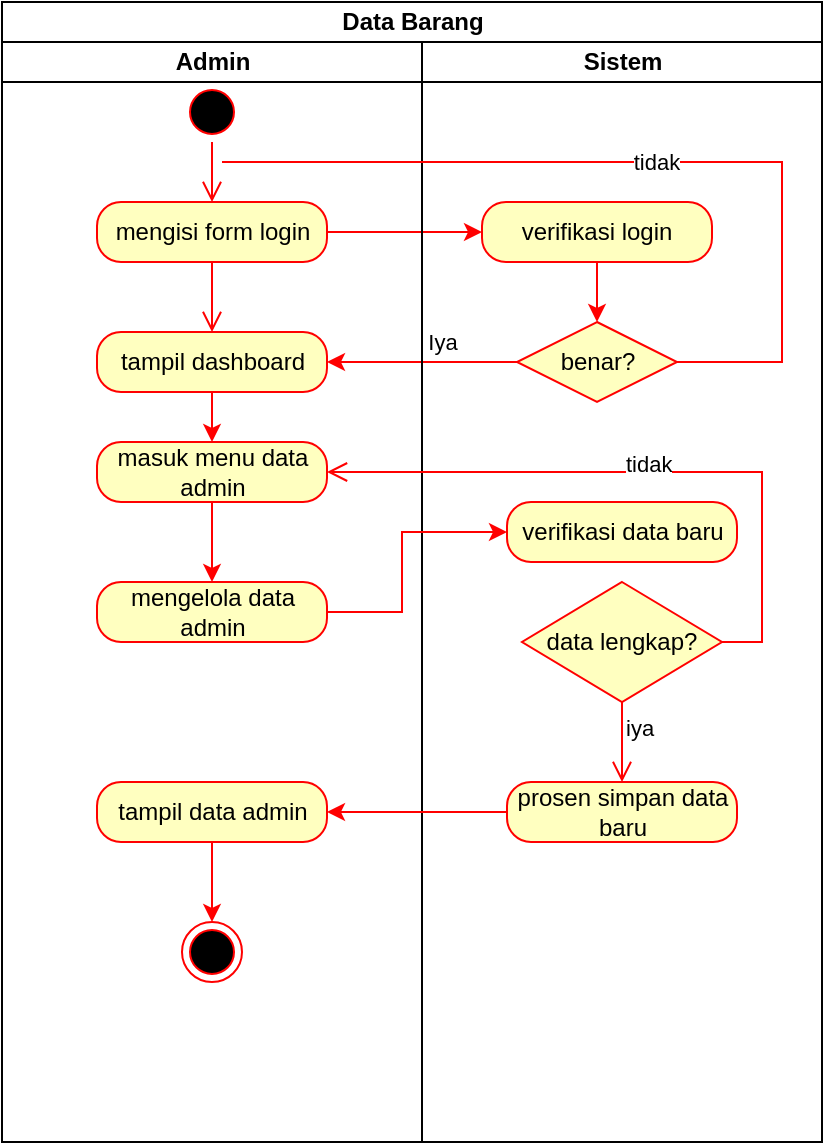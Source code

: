 <mxfile version="20.8.23" type="github">
  <diagram name="Page-1" id="Vz5kV5Koc8dBTyyTWOG0">
    <mxGraphModel dx="880" dy="387" grid="1" gridSize="10" guides="1" tooltips="1" connect="1" arrows="1" fold="1" page="1" pageScale="1" pageWidth="850" pageHeight="1100" math="0" shadow="0">
      <root>
        <mxCell id="0" />
        <mxCell id="1" parent="0" />
        <mxCell id="wo3jyWPmGM6vL8JAsNU_-1" value="Data Barang" style="swimlane;childLayout=stackLayout;resizeParent=1;resizeParentMax=0;startSize=20;html=1;" parent="1" vertex="1">
          <mxGeometry x="220.0" y="60" width="410" height="570" as="geometry" />
        </mxCell>
        <mxCell id="wo3jyWPmGM6vL8JAsNU_-2" value="Admin" style="swimlane;startSize=20;html=1;" parent="wo3jyWPmGM6vL8JAsNU_-1" vertex="1">
          <mxGeometry y="20" width="210" height="550" as="geometry" />
        </mxCell>
        <mxCell id="wo3jyWPmGM6vL8JAsNU_-5" value="" style="ellipse;html=1;shape=startState;fillColor=#000000;strokeColor=#ff0000;" parent="wo3jyWPmGM6vL8JAsNU_-2" vertex="1">
          <mxGeometry x="90.0" y="20" width="30" height="30" as="geometry" />
        </mxCell>
        <mxCell id="wo3jyWPmGM6vL8JAsNU_-6" value="" style="edgeStyle=orthogonalEdgeStyle;html=1;verticalAlign=bottom;endArrow=open;endSize=8;strokeColor=#ff0000;rounded=0;" parent="wo3jyWPmGM6vL8JAsNU_-2" source="wo3jyWPmGM6vL8JAsNU_-5" edge="1">
          <mxGeometry relative="1" as="geometry">
            <mxPoint x="105.0" y="80" as="targetPoint" />
          </mxGeometry>
        </mxCell>
        <mxCell id="wo3jyWPmGM6vL8JAsNU_-7" value="mengisi form login" style="rounded=1;whiteSpace=wrap;html=1;arcSize=40;fontColor=#000000;fillColor=#ffffc0;strokeColor=#ff0000;" parent="wo3jyWPmGM6vL8JAsNU_-2" vertex="1">
          <mxGeometry x="47.5" y="80" width="115" height="30" as="geometry" />
        </mxCell>
        <mxCell id="wo3jyWPmGM6vL8JAsNU_-8" value="" style="edgeStyle=orthogonalEdgeStyle;html=1;verticalAlign=bottom;endArrow=open;endSize=8;strokeColor=#FF0000;rounded=0;entryX=0.5;entryY=0;entryDx=0;entryDy=0;" parent="wo3jyWPmGM6vL8JAsNU_-2" source="wo3jyWPmGM6vL8JAsNU_-7" target="wo3jyWPmGM6vL8JAsNU_-19" edge="1">
          <mxGeometry relative="1" as="geometry">
            <mxPoint x="105.0" y="145" as="targetPoint" />
          </mxGeometry>
        </mxCell>
        <mxCell id="wo3jyWPmGM6vL8JAsNU_-23" style="edgeStyle=elbowEdgeStyle;rounded=0;orthogonalLoop=1;jettySize=auto;html=1;exitX=0.5;exitY=1;exitDx=0;exitDy=0;strokeColor=#FF0000;" parent="wo3jyWPmGM6vL8JAsNU_-2" source="wo3jyWPmGM6vL8JAsNU_-19" target="wo3jyWPmGM6vL8JAsNU_-22" edge="1">
          <mxGeometry relative="1" as="geometry" />
        </mxCell>
        <mxCell id="wo3jyWPmGM6vL8JAsNU_-19" value="tampil dashboard" style="rounded=1;whiteSpace=wrap;html=1;arcSize=40;fontColor=#000000;fillColor=#ffffc0;strokeColor=#ff0000;" parent="wo3jyWPmGM6vL8JAsNU_-2" vertex="1">
          <mxGeometry x="47.5" y="145" width="115" height="30" as="geometry" />
        </mxCell>
        <mxCell id="wo3jyWPmGM6vL8JAsNU_-25" style="edgeStyle=elbowEdgeStyle;rounded=0;orthogonalLoop=1;jettySize=auto;html=1;exitX=0.5;exitY=1;exitDx=0;exitDy=0;entryX=0.5;entryY=0;entryDx=0;entryDy=0;strokeColor=#FF0000;" parent="wo3jyWPmGM6vL8JAsNU_-2" source="wo3jyWPmGM6vL8JAsNU_-22" target="wo3jyWPmGM6vL8JAsNU_-24" edge="1">
          <mxGeometry relative="1" as="geometry" />
        </mxCell>
        <mxCell id="wo3jyWPmGM6vL8JAsNU_-22" value="masuk menu data admin" style="rounded=1;whiteSpace=wrap;html=1;arcSize=40;fontColor=#000000;fillColor=#ffffc0;strokeColor=#ff0000;" parent="wo3jyWPmGM6vL8JAsNU_-2" vertex="1">
          <mxGeometry x="47.5" y="200" width="115" height="30" as="geometry" />
        </mxCell>
        <mxCell id="wo3jyWPmGM6vL8JAsNU_-24" value="mengelola data admin" style="rounded=1;whiteSpace=wrap;html=1;arcSize=40;fontColor=#000000;fillColor=#ffffc0;strokeColor=#ff0000;" parent="wo3jyWPmGM6vL8JAsNU_-2" vertex="1">
          <mxGeometry x="47.5" y="270" width="115" height="30" as="geometry" />
        </mxCell>
        <mxCell id="wo3jyWPmGM6vL8JAsNU_-38" style="edgeStyle=elbowEdgeStyle;rounded=0;orthogonalLoop=1;jettySize=auto;html=1;exitX=0.5;exitY=1;exitDx=0;exitDy=0;entryX=0.5;entryY=0;entryDx=0;entryDy=0;strokeColor=#FF0000;" parent="wo3jyWPmGM6vL8JAsNU_-2" source="wo3jyWPmGM6vL8JAsNU_-35" target="wo3jyWPmGM6vL8JAsNU_-37" edge="1">
          <mxGeometry relative="1" as="geometry" />
        </mxCell>
        <mxCell id="wo3jyWPmGM6vL8JAsNU_-35" value="tampil data admin" style="rounded=1;whiteSpace=wrap;html=1;arcSize=40;fontColor=#000000;fillColor=#ffffc0;strokeColor=#ff0000;" parent="wo3jyWPmGM6vL8JAsNU_-2" vertex="1">
          <mxGeometry x="47.5" y="370" width="115" height="30" as="geometry" />
        </mxCell>
        <mxCell id="wo3jyWPmGM6vL8JAsNU_-37" value="" style="ellipse;html=1;shape=endState;fillColor=#000000;strokeColor=#ff0000;" parent="wo3jyWPmGM6vL8JAsNU_-2" vertex="1">
          <mxGeometry x="90.0" y="440" width="30" height="30" as="geometry" />
        </mxCell>
        <mxCell id="wo3jyWPmGM6vL8JAsNU_-15" style="rounded=0;orthogonalLoop=1;jettySize=auto;html=1;exitX=1;exitY=0.5;exitDx=0;exitDy=0;entryX=0;entryY=0.5;entryDx=0;entryDy=0;strokeColor=#FF0000;" parent="wo3jyWPmGM6vL8JAsNU_-1" source="wo3jyWPmGM6vL8JAsNU_-7" target="wo3jyWPmGM6vL8JAsNU_-14" edge="1">
          <mxGeometry relative="1" as="geometry">
            <mxPoint x="220.0" y="60" as="targetPoint" />
          </mxGeometry>
        </mxCell>
        <mxCell id="wo3jyWPmGM6vL8JAsNU_-20" style="edgeStyle=elbowEdgeStyle;rounded=0;orthogonalLoop=1;jettySize=auto;html=1;exitX=0;exitY=0.5;exitDx=0;exitDy=0;entryX=1;entryY=0.5;entryDx=0;entryDy=0;strokeColor=#FF0000;" parent="wo3jyWPmGM6vL8JAsNU_-1" source="wo3jyWPmGM6vL8JAsNU_-9" target="wo3jyWPmGM6vL8JAsNU_-19" edge="1">
          <mxGeometry relative="1" as="geometry" />
        </mxCell>
        <mxCell id="wo3jyWPmGM6vL8JAsNU_-21" value="Iya" style="edgeLabel;html=1;align=center;verticalAlign=middle;resizable=0;points=[];" parent="wo3jyWPmGM6vL8JAsNU_-20" vertex="1" connectable="0">
          <mxGeometry x="-0.4" y="4" relative="1" as="geometry">
            <mxPoint x="-9" y="-14" as="offset" />
          </mxGeometry>
        </mxCell>
        <mxCell id="wo3jyWPmGM6vL8JAsNU_-3" value="Sistem" style="swimlane;startSize=20;html=1;" parent="wo3jyWPmGM6vL8JAsNU_-1" vertex="1">
          <mxGeometry x="210" y="20" width="200" height="550" as="geometry" />
        </mxCell>
        <mxCell id="wo3jyWPmGM6vL8JAsNU_-9" value="benar?" style="rhombus;whiteSpace=wrap;html=1;fontColor=#000000;fillColor=#ffffc0;strokeColor=#ff0000;" parent="wo3jyWPmGM6vL8JAsNU_-3" vertex="1">
          <mxGeometry x="47.5" y="140" width="80" height="40" as="geometry" />
        </mxCell>
        <mxCell id="wo3jyWPmGM6vL8JAsNU_-18" style="edgeStyle=elbowEdgeStyle;rounded=0;orthogonalLoop=1;jettySize=auto;html=1;exitX=0.5;exitY=1;exitDx=0;exitDy=0;entryX=0.5;entryY=0;entryDx=0;entryDy=0;strokeColor=#FF0000;" parent="wo3jyWPmGM6vL8JAsNU_-3" source="wo3jyWPmGM6vL8JAsNU_-14" target="wo3jyWPmGM6vL8JAsNU_-9" edge="1">
          <mxGeometry relative="1" as="geometry" />
        </mxCell>
        <mxCell id="wo3jyWPmGM6vL8JAsNU_-14" value="verifikasi login" style="rounded=1;whiteSpace=wrap;html=1;arcSize=40;fontColor=#000000;fillColor=#ffffc0;strokeColor=#ff0000;" parent="wo3jyWPmGM6vL8JAsNU_-3" vertex="1">
          <mxGeometry x="30" y="80" width="115" height="30" as="geometry" />
        </mxCell>
        <mxCell id="wo3jyWPmGM6vL8JAsNU_-28" value="data lengkap?" style="rhombus;whiteSpace=wrap;html=1;fontColor=#000000;fillColor=#ffffc0;strokeColor=#ff0000;" parent="wo3jyWPmGM6vL8JAsNU_-3" vertex="1">
          <mxGeometry x="50" y="270" width="100" height="60" as="geometry" />
        </mxCell>
        <mxCell id="wo3jyWPmGM6vL8JAsNU_-30" value="iya" style="edgeStyle=orthogonalEdgeStyle;html=1;align=left;verticalAlign=top;endArrow=open;endSize=8;strokeColor=#ff0000;rounded=0;" parent="wo3jyWPmGM6vL8JAsNU_-3" source="wo3jyWPmGM6vL8JAsNU_-28" edge="1">
          <mxGeometry x="-1" relative="1" as="geometry">
            <mxPoint x="100.0" y="370" as="targetPoint" />
          </mxGeometry>
        </mxCell>
        <mxCell id="wo3jyWPmGM6vL8JAsNU_-26" value="verifikasi data baru" style="rounded=1;whiteSpace=wrap;html=1;arcSize=40;fontColor=#000000;fillColor=#ffffc0;strokeColor=#ff0000;" parent="wo3jyWPmGM6vL8JAsNU_-3" vertex="1">
          <mxGeometry x="42.5" y="230" width="115" height="30" as="geometry" />
        </mxCell>
        <mxCell id="wo3jyWPmGM6vL8JAsNU_-34" value="prosen simpan data baru" style="rounded=1;whiteSpace=wrap;html=1;arcSize=40;fontColor=#000000;fillColor=#ffffc0;strokeColor=#ff0000;" parent="wo3jyWPmGM6vL8JAsNU_-3" vertex="1">
          <mxGeometry x="42.5" y="370" width="115" height="30" as="geometry" />
        </mxCell>
        <mxCell id="wo3jyWPmGM6vL8JAsNU_-33" style="edgeStyle=elbowEdgeStyle;rounded=0;orthogonalLoop=1;jettySize=auto;html=1;exitX=1;exitY=0.5;exitDx=0;exitDy=0;entryX=0;entryY=0.5;entryDx=0;entryDy=0;strokeColor=#FF0000;" parent="wo3jyWPmGM6vL8JAsNU_-1" source="wo3jyWPmGM6vL8JAsNU_-24" target="wo3jyWPmGM6vL8JAsNU_-26" edge="1">
          <mxGeometry relative="1" as="geometry">
            <Array as="points">
              <mxPoint x="200" y="270" />
            </Array>
          </mxGeometry>
        </mxCell>
        <mxCell id="wo3jyWPmGM6vL8JAsNU_-29" value="tidak" style="edgeStyle=elbowEdgeStyle;html=1;align=left;verticalAlign=bottom;endArrow=open;endSize=8;strokeColor=#ff0000;rounded=0;exitX=1;exitY=0.5;exitDx=0;exitDy=0;entryX=1;entryY=0.5;entryDx=0;entryDy=0;" parent="wo3jyWPmGM6vL8JAsNU_-1" source="wo3jyWPmGM6vL8JAsNU_-28" target="wo3jyWPmGM6vL8JAsNU_-22" edge="1">
          <mxGeometry x="0.085" y="5" relative="1" as="geometry">
            <mxPoint x="260.0" y="230" as="targetPoint" />
            <Array as="points">
              <mxPoint x="380" y="270" />
            </Array>
            <mxPoint as="offset" />
          </mxGeometry>
        </mxCell>
        <mxCell id="wo3jyWPmGM6vL8JAsNU_-36" style="edgeStyle=elbowEdgeStyle;rounded=0;orthogonalLoop=1;jettySize=auto;html=1;exitX=0;exitY=0.5;exitDx=0;exitDy=0;entryX=1;entryY=0.5;entryDx=0;entryDy=0;strokeColor=#FF0000;" parent="wo3jyWPmGM6vL8JAsNU_-1" source="wo3jyWPmGM6vL8JAsNU_-34" target="wo3jyWPmGM6vL8JAsNU_-35" edge="1">
          <mxGeometry relative="1" as="geometry" />
        </mxCell>
        <mxCell id="wo3jyWPmGM6vL8JAsNU_-16" value="tidak" style="endArrow=none;html=1;rounded=0;strokeColor=#FF0000;edgeStyle=elbowEdgeStyle;entryX=1;entryY=0.5;entryDx=0;entryDy=0;" parent="1" target="wo3jyWPmGM6vL8JAsNU_-9" edge="1">
          <mxGeometry relative="1" as="geometry">
            <mxPoint x="330" y="140" as="sourcePoint" />
            <mxPoint x="610" y="240" as="targetPoint" />
            <Array as="points">
              <mxPoint x="610" y="180" />
            </Array>
          </mxGeometry>
        </mxCell>
      </root>
    </mxGraphModel>
  </diagram>
</mxfile>

